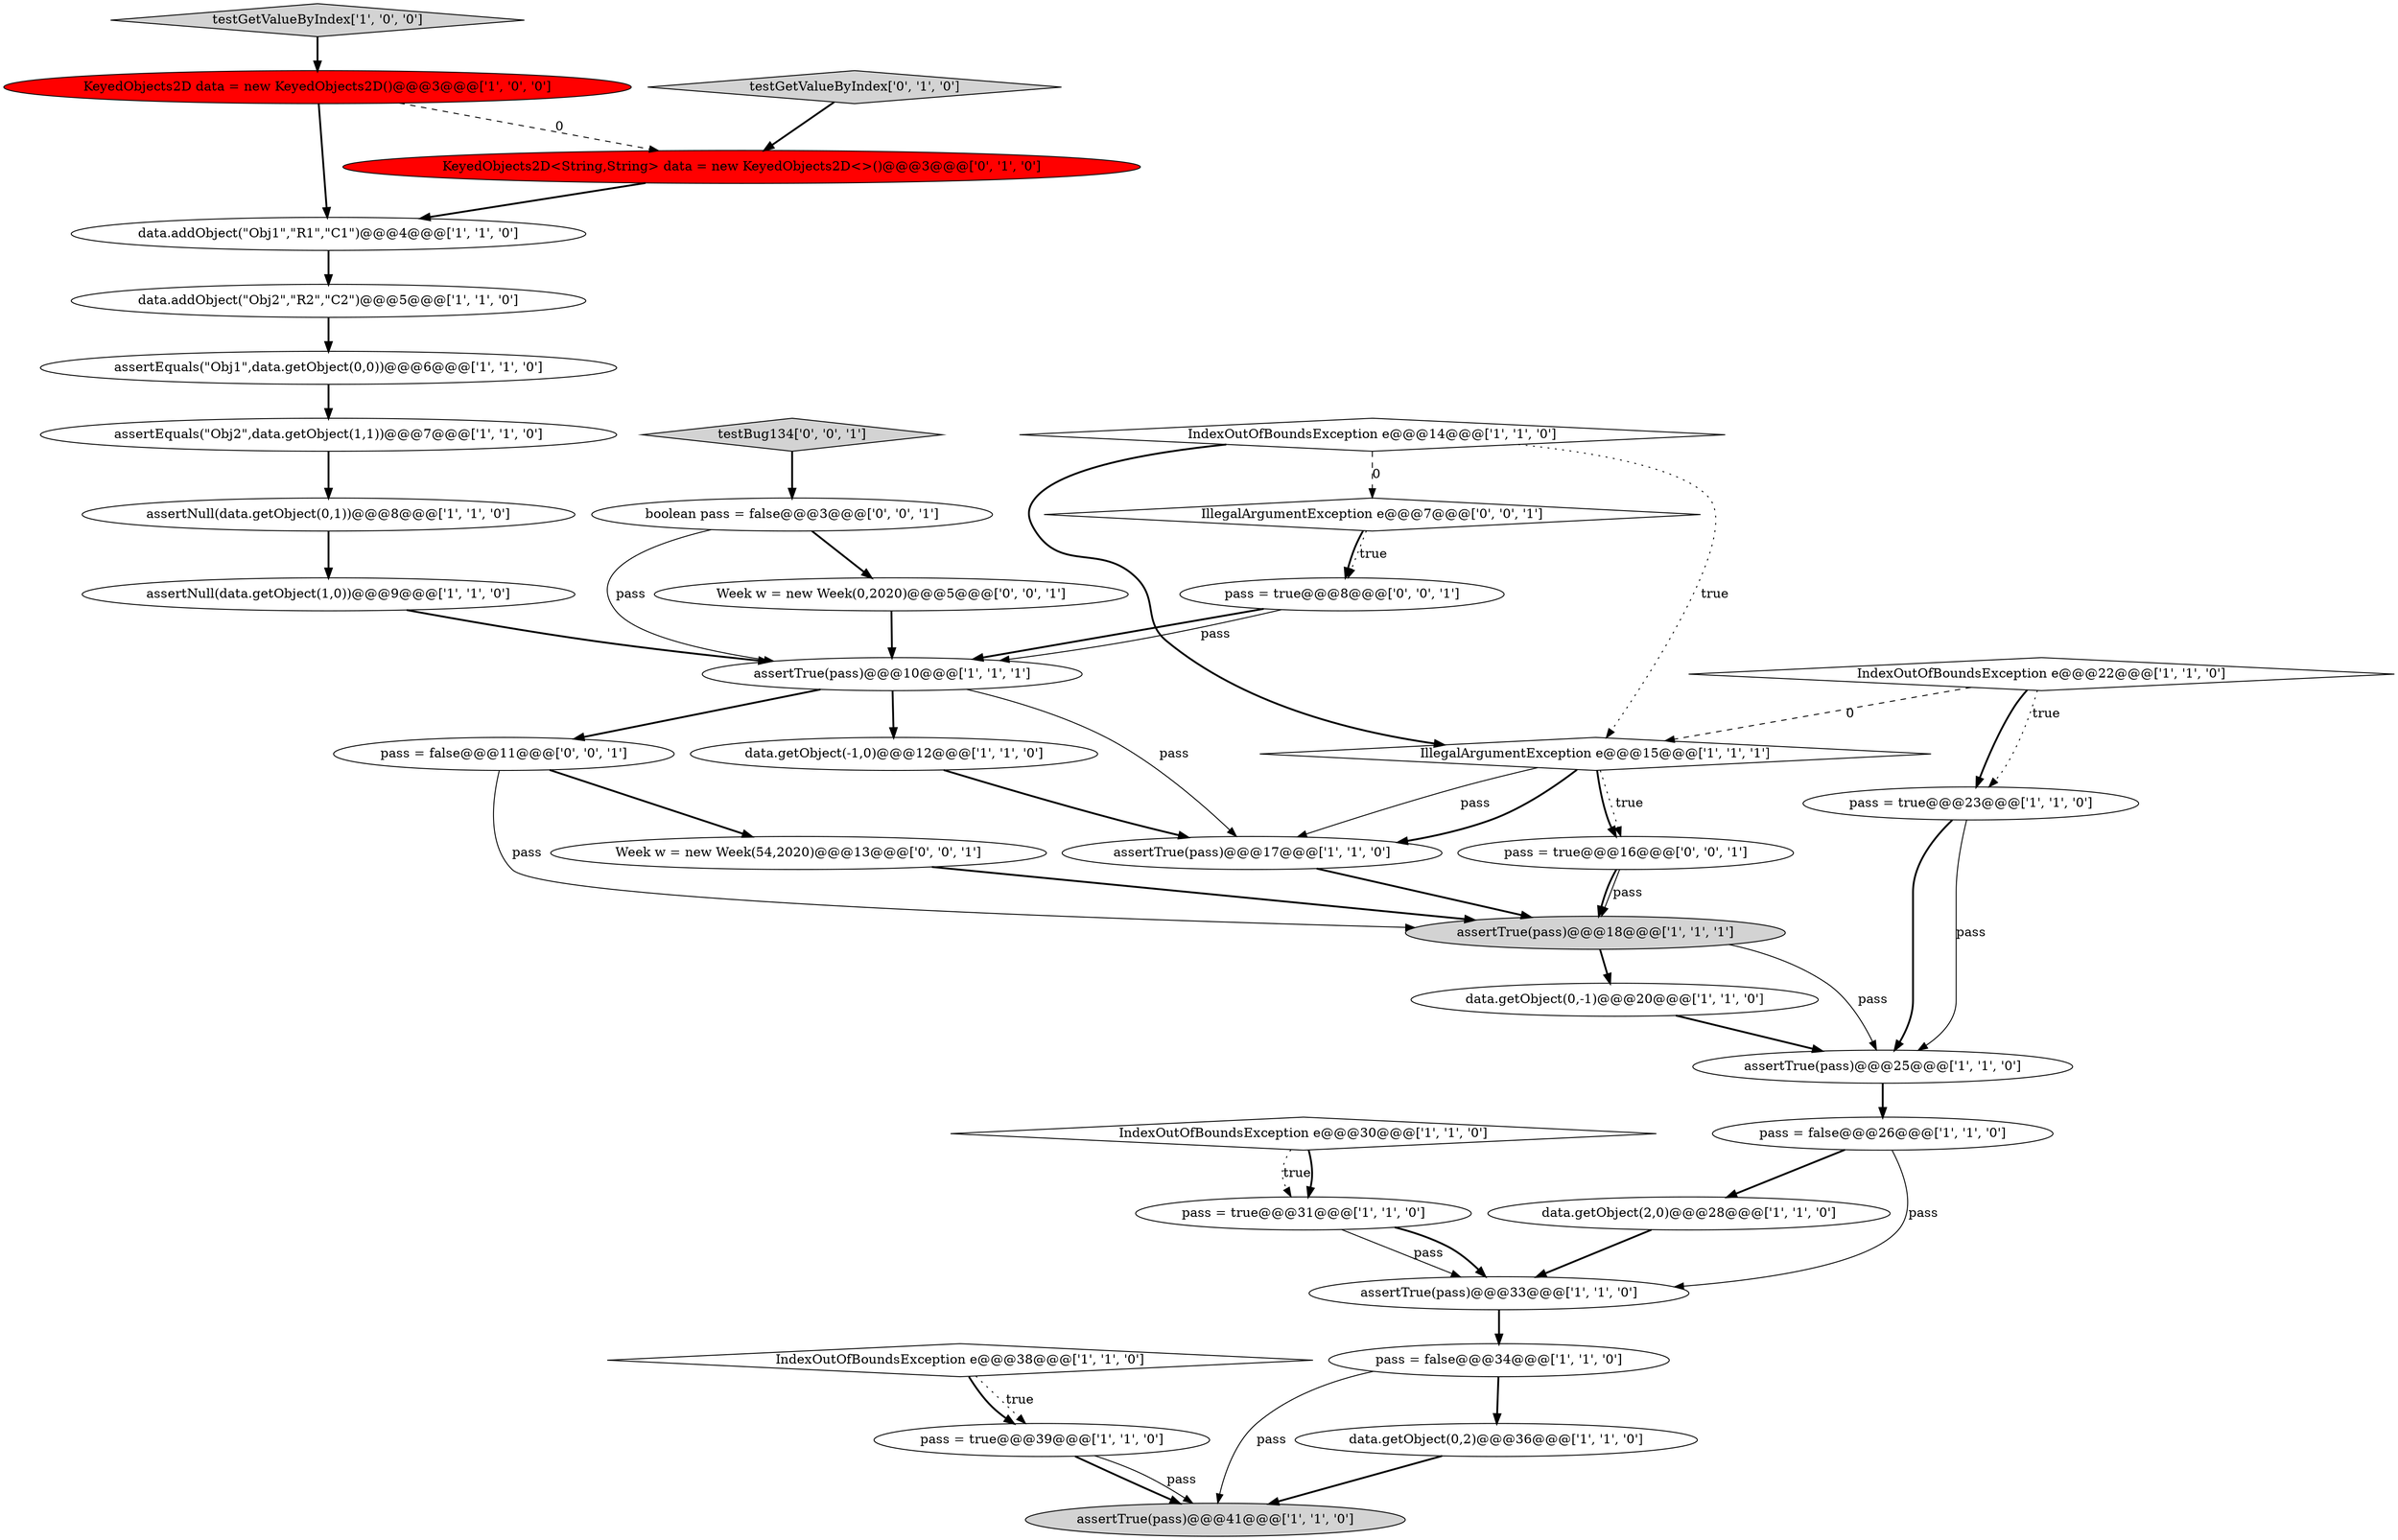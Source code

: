digraph {
0 [style = filled, label = "IndexOutOfBoundsException e@@@38@@@['1', '1', '0']", fillcolor = white, shape = diamond image = "AAA0AAABBB1BBB"];
29 [style = filled, label = "testGetValueByIndex['0', '1', '0']", fillcolor = lightgray, shape = diamond image = "AAA0AAABBB2BBB"];
37 [style = filled, label = "testBug134['0', '0', '1']", fillcolor = lightgray, shape = diamond image = "AAA0AAABBB3BBB"];
16 [style = filled, label = "pass = true@@@39@@@['1', '1', '0']", fillcolor = white, shape = ellipse image = "AAA0AAABBB1BBB"];
2 [style = filled, label = "pass = false@@@34@@@['1', '1', '0']", fillcolor = white, shape = ellipse image = "AAA0AAABBB1BBB"];
34 [style = filled, label = "pass = false@@@11@@@['0', '0', '1']", fillcolor = white, shape = ellipse image = "AAA0AAABBB3BBB"];
27 [style = filled, label = "assertNull(data.getObject(0,1))@@@8@@@['1', '1', '0']", fillcolor = white, shape = ellipse image = "AAA0AAABBB1BBB"];
7 [style = filled, label = "IndexOutOfBoundsException e@@@14@@@['1', '1', '0']", fillcolor = white, shape = diamond image = "AAA0AAABBB1BBB"];
8 [style = filled, label = "assertTrue(pass)@@@41@@@['1', '1', '0']", fillcolor = lightgray, shape = ellipse image = "AAA0AAABBB1BBB"];
30 [style = filled, label = "pass = true@@@16@@@['0', '0', '1']", fillcolor = white, shape = ellipse image = "AAA0AAABBB3BBB"];
19 [style = filled, label = "IndexOutOfBoundsException e@@@30@@@['1', '1', '0']", fillcolor = white, shape = diamond image = "AAA0AAABBB1BBB"];
25 [style = filled, label = "data.addObject(\"Obj1\",\"R1\",\"C1\")@@@4@@@['1', '1', '0']", fillcolor = white, shape = ellipse image = "AAA0AAABBB1BBB"];
1 [style = filled, label = "assertTrue(pass)@@@17@@@['1', '1', '0']", fillcolor = white, shape = ellipse image = "AAA0AAABBB1BBB"];
26 [style = filled, label = "KeyedObjects2D data = new KeyedObjects2D()@@@3@@@['1', '0', '0']", fillcolor = red, shape = ellipse image = "AAA1AAABBB1BBB"];
24 [style = filled, label = "testGetValueByIndex['1', '0', '0']", fillcolor = lightgray, shape = diamond image = "AAA0AAABBB1BBB"];
14 [style = filled, label = "data.addObject(\"Obj2\",\"R2\",\"C2\")@@@5@@@['1', '1', '0']", fillcolor = white, shape = ellipse image = "AAA0AAABBB1BBB"];
35 [style = filled, label = "pass = true@@@8@@@['0', '0', '1']", fillcolor = white, shape = ellipse image = "AAA0AAABBB3BBB"];
15 [style = filled, label = "assertNull(data.getObject(1,0))@@@9@@@['1', '1', '0']", fillcolor = white, shape = ellipse image = "AAA0AAABBB1BBB"];
12 [style = filled, label = "data.getObject(0,-1)@@@20@@@['1', '1', '0']", fillcolor = white, shape = ellipse image = "AAA0AAABBB1BBB"];
31 [style = filled, label = "Week w = new Week(0,2020)@@@5@@@['0', '0', '1']", fillcolor = white, shape = ellipse image = "AAA0AAABBB3BBB"];
33 [style = filled, label = "Week w = new Week(54,2020)@@@13@@@['0', '0', '1']", fillcolor = white, shape = ellipse image = "AAA0AAABBB3BBB"];
10 [style = filled, label = "assertTrue(pass)@@@25@@@['1', '1', '0']", fillcolor = white, shape = ellipse image = "AAA0AAABBB1BBB"];
36 [style = filled, label = "IllegalArgumentException e@@@7@@@['0', '0', '1']", fillcolor = white, shape = diamond image = "AAA0AAABBB3BBB"];
4 [style = filled, label = "data.getObject(0,2)@@@36@@@['1', '1', '0']", fillcolor = white, shape = ellipse image = "AAA0AAABBB1BBB"];
5 [style = filled, label = "assertEquals(\"Obj2\",data.getObject(1,1))@@@7@@@['1', '1', '0']", fillcolor = white, shape = ellipse image = "AAA0AAABBB1BBB"];
22 [style = filled, label = "pass = true@@@31@@@['1', '1', '0']", fillcolor = white, shape = ellipse image = "AAA0AAABBB1BBB"];
6 [style = filled, label = "assertTrue(pass)@@@10@@@['1', '1', '1']", fillcolor = white, shape = ellipse image = "AAA0AAABBB1BBB"];
28 [style = filled, label = "KeyedObjects2D<String,String> data = new KeyedObjects2D<>()@@@3@@@['0', '1', '0']", fillcolor = red, shape = ellipse image = "AAA1AAABBB2BBB"];
21 [style = filled, label = "assertTrue(pass)@@@18@@@['1', '1', '1']", fillcolor = lightgray, shape = ellipse image = "AAA0AAABBB1BBB"];
13 [style = filled, label = "pass = true@@@23@@@['1', '1', '0']", fillcolor = white, shape = ellipse image = "AAA0AAABBB1BBB"];
9 [style = filled, label = "IllegalArgumentException e@@@15@@@['1', '1', '1']", fillcolor = white, shape = diamond image = "AAA0AAABBB1BBB"];
20 [style = filled, label = "assertTrue(pass)@@@33@@@['1', '1', '0']", fillcolor = white, shape = ellipse image = "AAA0AAABBB1BBB"];
17 [style = filled, label = "data.getObject(2,0)@@@28@@@['1', '1', '0']", fillcolor = white, shape = ellipse image = "AAA0AAABBB1BBB"];
23 [style = filled, label = "IndexOutOfBoundsException e@@@22@@@['1', '1', '0']", fillcolor = white, shape = diamond image = "AAA0AAABBB1BBB"];
32 [style = filled, label = "boolean pass = false@@@3@@@['0', '0', '1']", fillcolor = white, shape = ellipse image = "AAA0AAABBB3BBB"];
11 [style = filled, label = "data.getObject(-1,0)@@@12@@@['1', '1', '0']", fillcolor = white, shape = ellipse image = "AAA0AAABBB1BBB"];
3 [style = filled, label = "pass = false@@@26@@@['1', '1', '0']", fillcolor = white, shape = ellipse image = "AAA0AAABBB1BBB"];
18 [style = filled, label = "assertEquals(\"Obj1\",data.getObject(0,0))@@@6@@@['1', '1', '0']", fillcolor = white, shape = ellipse image = "AAA0AAABBB1BBB"];
13->10 [style = bold, label=""];
0->16 [style = bold, label=""];
6->34 [style = bold, label=""];
16->8 [style = bold, label=""];
35->6 [style = bold, label=""];
11->1 [style = bold, label=""];
6->1 [style = solid, label="pass"];
23->9 [style = dashed, label="0"];
9->1 [style = solid, label="pass"];
26->25 [style = bold, label=""];
34->21 [style = solid, label="pass"];
34->33 [style = bold, label=""];
13->10 [style = solid, label="pass"];
26->28 [style = dashed, label="0"];
2->8 [style = solid, label="pass"];
22->20 [style = solid, label="pass"];
10->3 [style = bold, label=""];
15->6 [style = bold, label=""];
9->30 [style = bold, label=""];
25->14 [style = bold, label=""];
7->9 [style = dotted, label="true"];
2->4 [style = bold, label=""];
27->15 [style = bold, label=""];
21->12 [style = bold, label=""];
20->2 [style = bold, label=""];
29->28 [style = bold, label=""];
7->9 [style = bold, label=""];
35->6 [style = solid, label="pass"];
24->26 [style = bold, label=""];
21->10 [style = solid, label="pass"];
30->21 [style = bold, label=""];
12->10 [style = bold, label=""];
16->8 [style = solid, label="pass"];
31->6 [style = bold, label=""];
22->20 [style = bold, label=""];
23->13 [style = bold, label=""];
1->21 [style = bold, label=""];
18->5 [style = bold, label=""];
6->11 [style = bold, label=""];
23->13 [style = dotted, label="true"];
19->22 [style = dotted, label="true"];
37->32 [style = bold, label=""];
28->25 [style = bold, label=""];
3->17 [style = bold, label=""];
4->8 [style = bold, label=""];
14->18 [style = bold, label=""];
0->16 [style = dotted, label="true"];
5->27 [style = bold, label=""];
36->35 [style = dotted, label="true"];
32->6 [style = solid, label="pass"];
36->35 [style = bold, label=""];
9->1 [style = bold, label=""];
33->21 [style = bold, label=""];
9->30 [style = dotted, label="true"];
19->22 [style = bold, label=""];
32->31 [style = bold, label=""];
7->36 [style = dashed, label="0"];
30->21 [style = solid, label="pass"];
3->20 [style = solid, label="pass"];
17->20 [style = bold, label=""];
}
